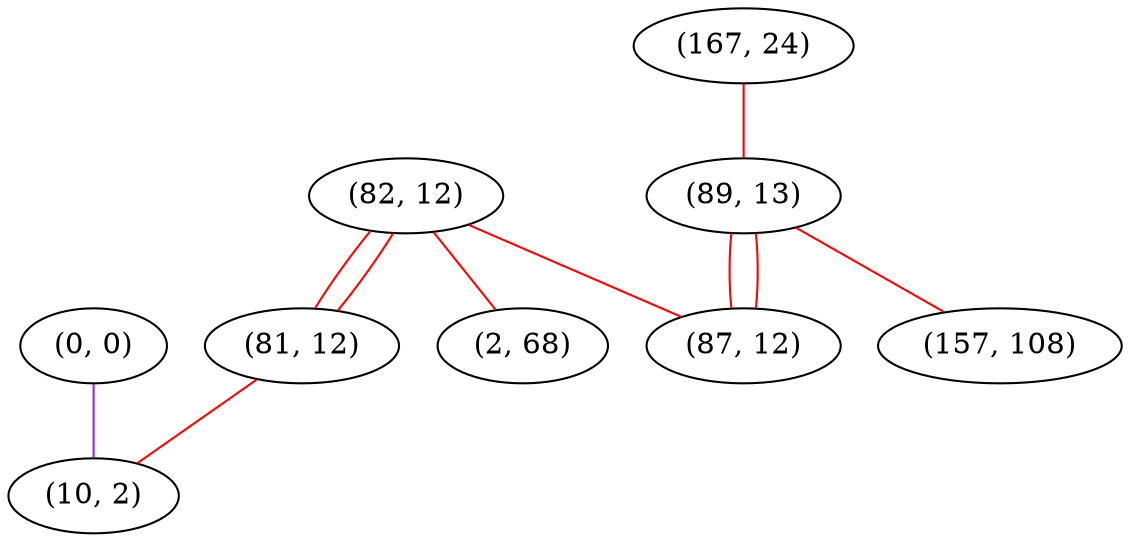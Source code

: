 graph "" {
"(0, 0)";
"(82, 12)";
"(167, 24)";
"(89, 13)";
"(157, 108)";
"(81, 12)";
"(87, 12)";
"(2, 68)";
"(10, 2)";
"(0, 0)" -- "(10, 2)"  [color=purple, key=0, weight=4];
"(82, 12)" -- "(87, 12)"  [color=red, key=0, weight=1];
"(82, 12)" -- "(2, 68)"  [color=red, key=0, weight=1];
"(82, 12)" -- "(81, 12)"  [color=red, key=0, weight=1];
"(82, 12)" -- "(81, 12)"  [color=red, key=1, weight=1];
"(167, 24)" -- "(89, 13)"  [color=red, key=0, weight=1];
"(89, 13)" -- "(87, 12)"  [color=red, key=0, weight=1];
"(89, 13)" -- "(87, 12)"  [color=red, key=1, weight=1];
"(89, 13)" -- "(157, 108)"  [color=red, key=0, weight=1];
"(81, 12)" -- "(10, 2)"  [color=red, key=0, weight=1];
}
